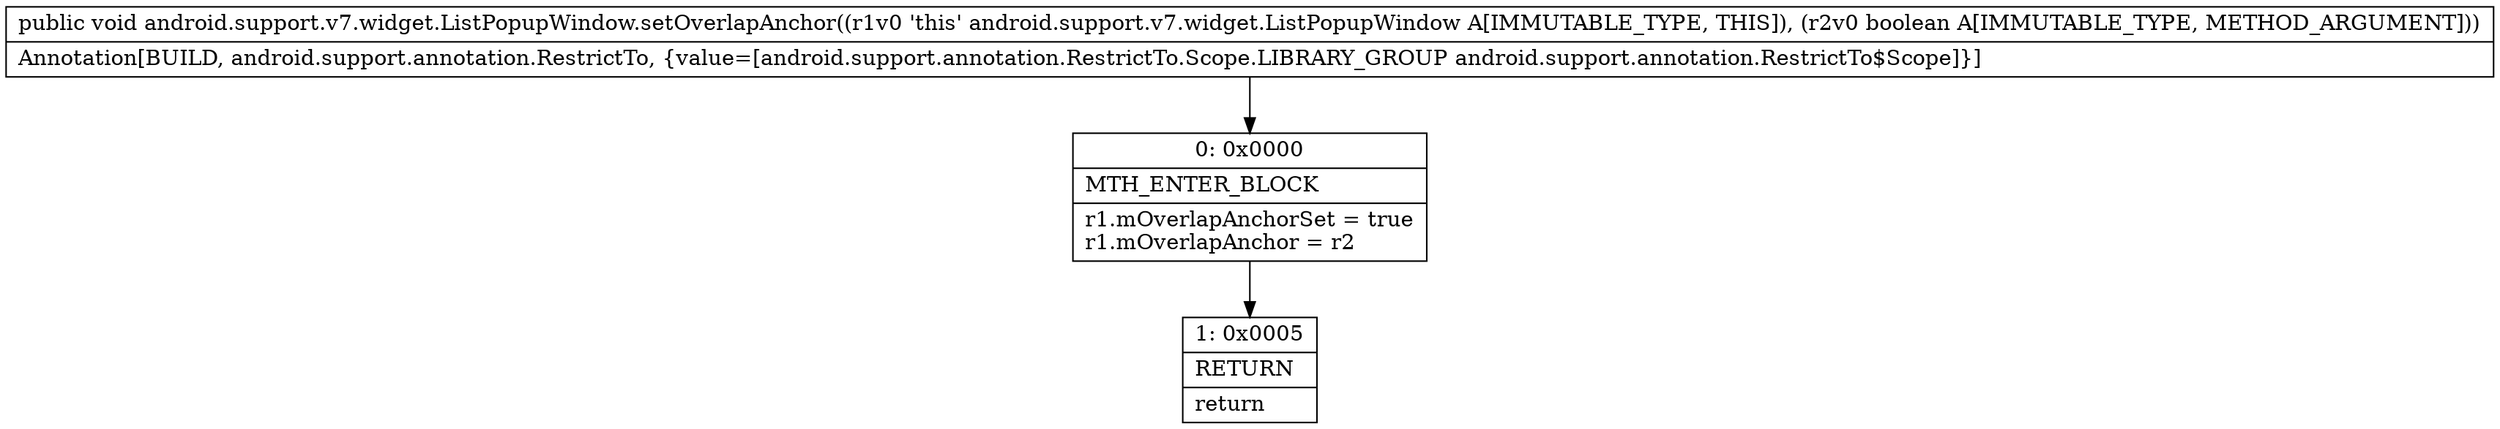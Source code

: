 digraph "CFG forandroid.support.v7.widget.ListPopupWindow.setOverlapAnchor(Z)V" {
Node_0 [shape=record,label="{0\:\ 0x0000|MTH_ENTER_BLOCK\l|r1.mOverlapAnchorSet = true\lr1.mOverlapAnchor = r2\l}"];
Node_1 [shape=record,label="{1\:\ 0x0005|RETURN\l|return\l}"];
MethodNode[shape=record,label="{public void android.support.v7.widget.ListPopupWindow.setOverlapAnchor((r1v0 'this' android.support.v7.widget.ListPopupWindow A[IMMUTABLE_TYPE, THIS]), (r2v0 boolean A[IMMUTABLE_TYPE, METHOD_ARGUMENT]))  | Annotation[BUILD, android.support.annotation.RestrictTo, \{value=[android.support.annotation.RestrictTo.Scope.LIBRARY_GROUP android.support.annotation.RestrictTo$Scope]\}]\l}"];
MethodNode -> Node_0;
Node_0 -> Node_1;
}

